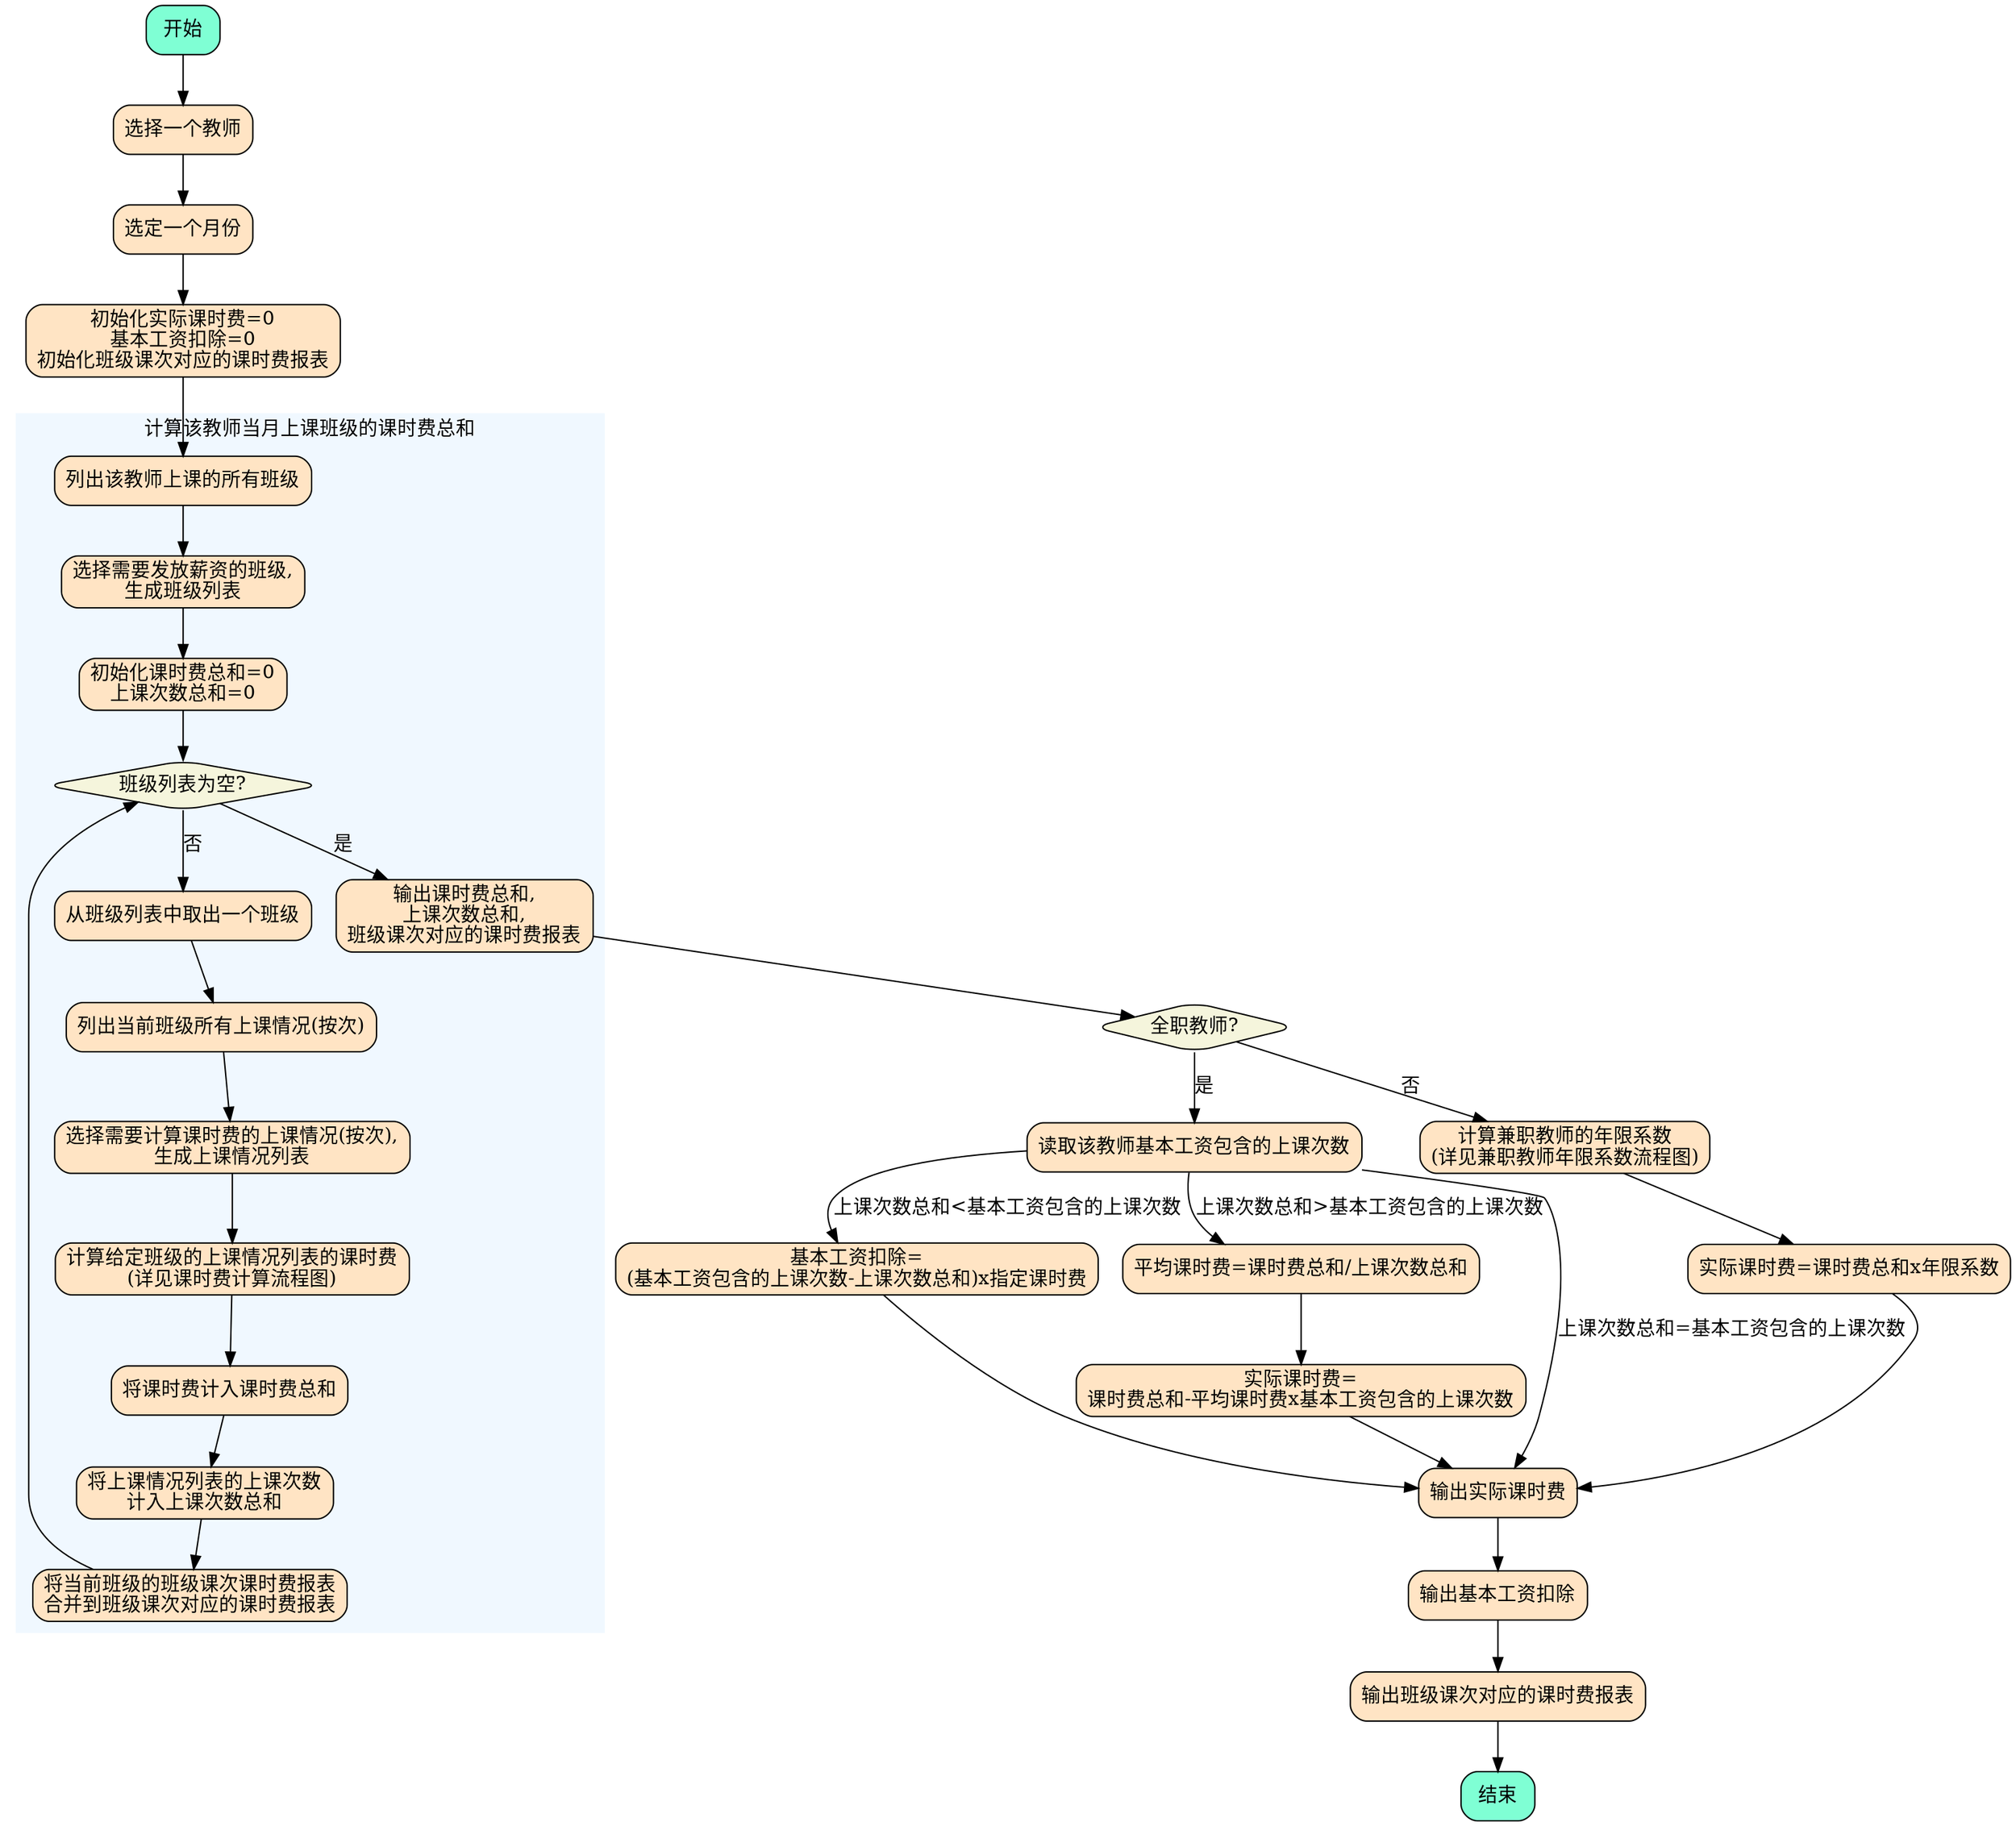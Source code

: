 digraph {
    node [shape="box", style="rounded,filled", fillcolor="aquamarine"]
        start[label="开始"];
        end[label="结束"];

    node [shape="box", style="rounded,filled", fillcolor="bisque"]
        s1[label="选择一个教师"];
        s2[label="选定一个月份"];
        s3[label="初始化实际课时费=0\n基本工资扣除=0\n初始化班级课次对应的课时费报表"];
        s_c1_y1[label="读取该教师基本工资包含的上课次数"];
        s_c1_n1[label="计算兼职教师的年限系数\n(详见兼职教师年限系数流程图)"];
        s_c1_n2[label="实际课时费=课时费总和x年限系数"];
        s_c1_y2_b[label="基本工资扣除=\n(基本工资包含的上课次数-上课次数总和)x指定课时费"];
        s_c1_y2_c1[label="平均课时费=课时费总和/上课次数总和"];
        s_c1_y2_c2[label="实际课时费=\n课时费总和-平均课时费x基本工资包含的上课次数"];
        s_c1_n2[label="实际课时费=课时费总和x年限系数"];
        s4[label="输出实际课时费"];
        s5[label="输出基本工资扣除"];
        s6[label="输出班级课次对应的课时费报表"];

    node [shape="diamond", style="rounded,filled", fillcolor="beige"]
        c1[label="全职教师?"];

    subgraph cluster1 {
        label="计算该教师当月上课班级的课时费总和"
        style="filled";
        color="aliceblue";

        node [shape="box", style="rounded,filled", fillcolor="bisque"]
            sub1_s1[label="列出该教师上课的所有班级"];
            sub1_s2[label="选择需要发放薪资的班级,\n生成班级列表"];
            sub1_s3[label="初始化课时费总和=0\n上课次数总和=0"];
            sub1_s_c1_y1[label="输出课时费总和,\n上课次数总和,\n班级课次对应的课时费报表"];
            sub1_s_c1_n1[label="从班级列表中取出一个班级"];
            sub1_s_c1_n2[label="列出当前班级所有上课情况(按次)"]
            sub1_s_c1_n3[label="选择需要计算课时费的上课情况(按次),\n生成上课情况列表"];
            sub1_s_c1_n4[label="计算给定班级的上课情况列表的课时费\n(详见课时费计算流程图)"];
            sub1_s_c1_n5[label="将课时费计入课时费总和"];
            sub1_s_c1_n6[label="将上课情况列表的上课次数\n计入上课次数总和"];
            sub1_s_c1_n7[label="将当前班级的班级课次课时费报表\n合并到班级课次对应的课时费报表"];

        node [shape="diamond", style="rounded,filled", fillcolor="beige"]
            sub1_c1[label="班级列表为空?"];

        sub1_s1 -> sub1_s2 -> sub1_s3 -> sub1_c1;

        sub1_c1 -> sub1_s_c1_y1[label="是"];
        sub1_c1 -> sub1_s_c1_n1[label="否"];

        sub1_s_c1_n1 -> sub1_s_c1_n2 -> sub1_s_c1_n3 -> sub1_s_c1_n4 -> sub1_s_c1_n5 -> sub1_s_c1_n6 -> sub1_s_c1_n7;
        sub1_s_c1_n7 -> sub1_c1;
    }
    
    start -> s1 -> s2 -> s3 -> sub1_s1;
    sub1_s_c1_y1 -> c1;
    
    c1 -> s_c1_y1[label="是"];
    c1 -> s_c1_n1[label="否"];

    // 全职教师
    s_c1_y1 -> s4[label="上课次数总和=基本工资包含的上课次数"]; 
    s_c1_y1 -> s_c1_y2_b[label="上课次数总和<基本工资包含的上课次数"];
    s_c1_y1 -> s_c1_y2_c1[label="上课次数总和>基本工资包含的上课次数"];

    s4 -> s5 -> s6 -> end;
    s_c1_y2_b -> s4;
    s_c1_y2_c1 -> s_c1_y2_c2 -> s4;

    // 兼职教师
    s_c1_n1 -> s_c1_n2;
    s_c1_n2 -> s4;
 
    {rank=max end}
}
